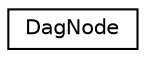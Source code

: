 digraph G
{
  edge [fontname="Helvetica",fontsize="10",labelfontname="Helvetica",labelfontsize="10"];
  node [fontname="Helvetica",fontsize="10",shape=record];
  rankdir=LR;
  Node1 [label="DagNode",height=0.2,width=0.4,color="black", fillcolor="white", style="filled",URL="$d5/d07/structDagNode.html"];
}
